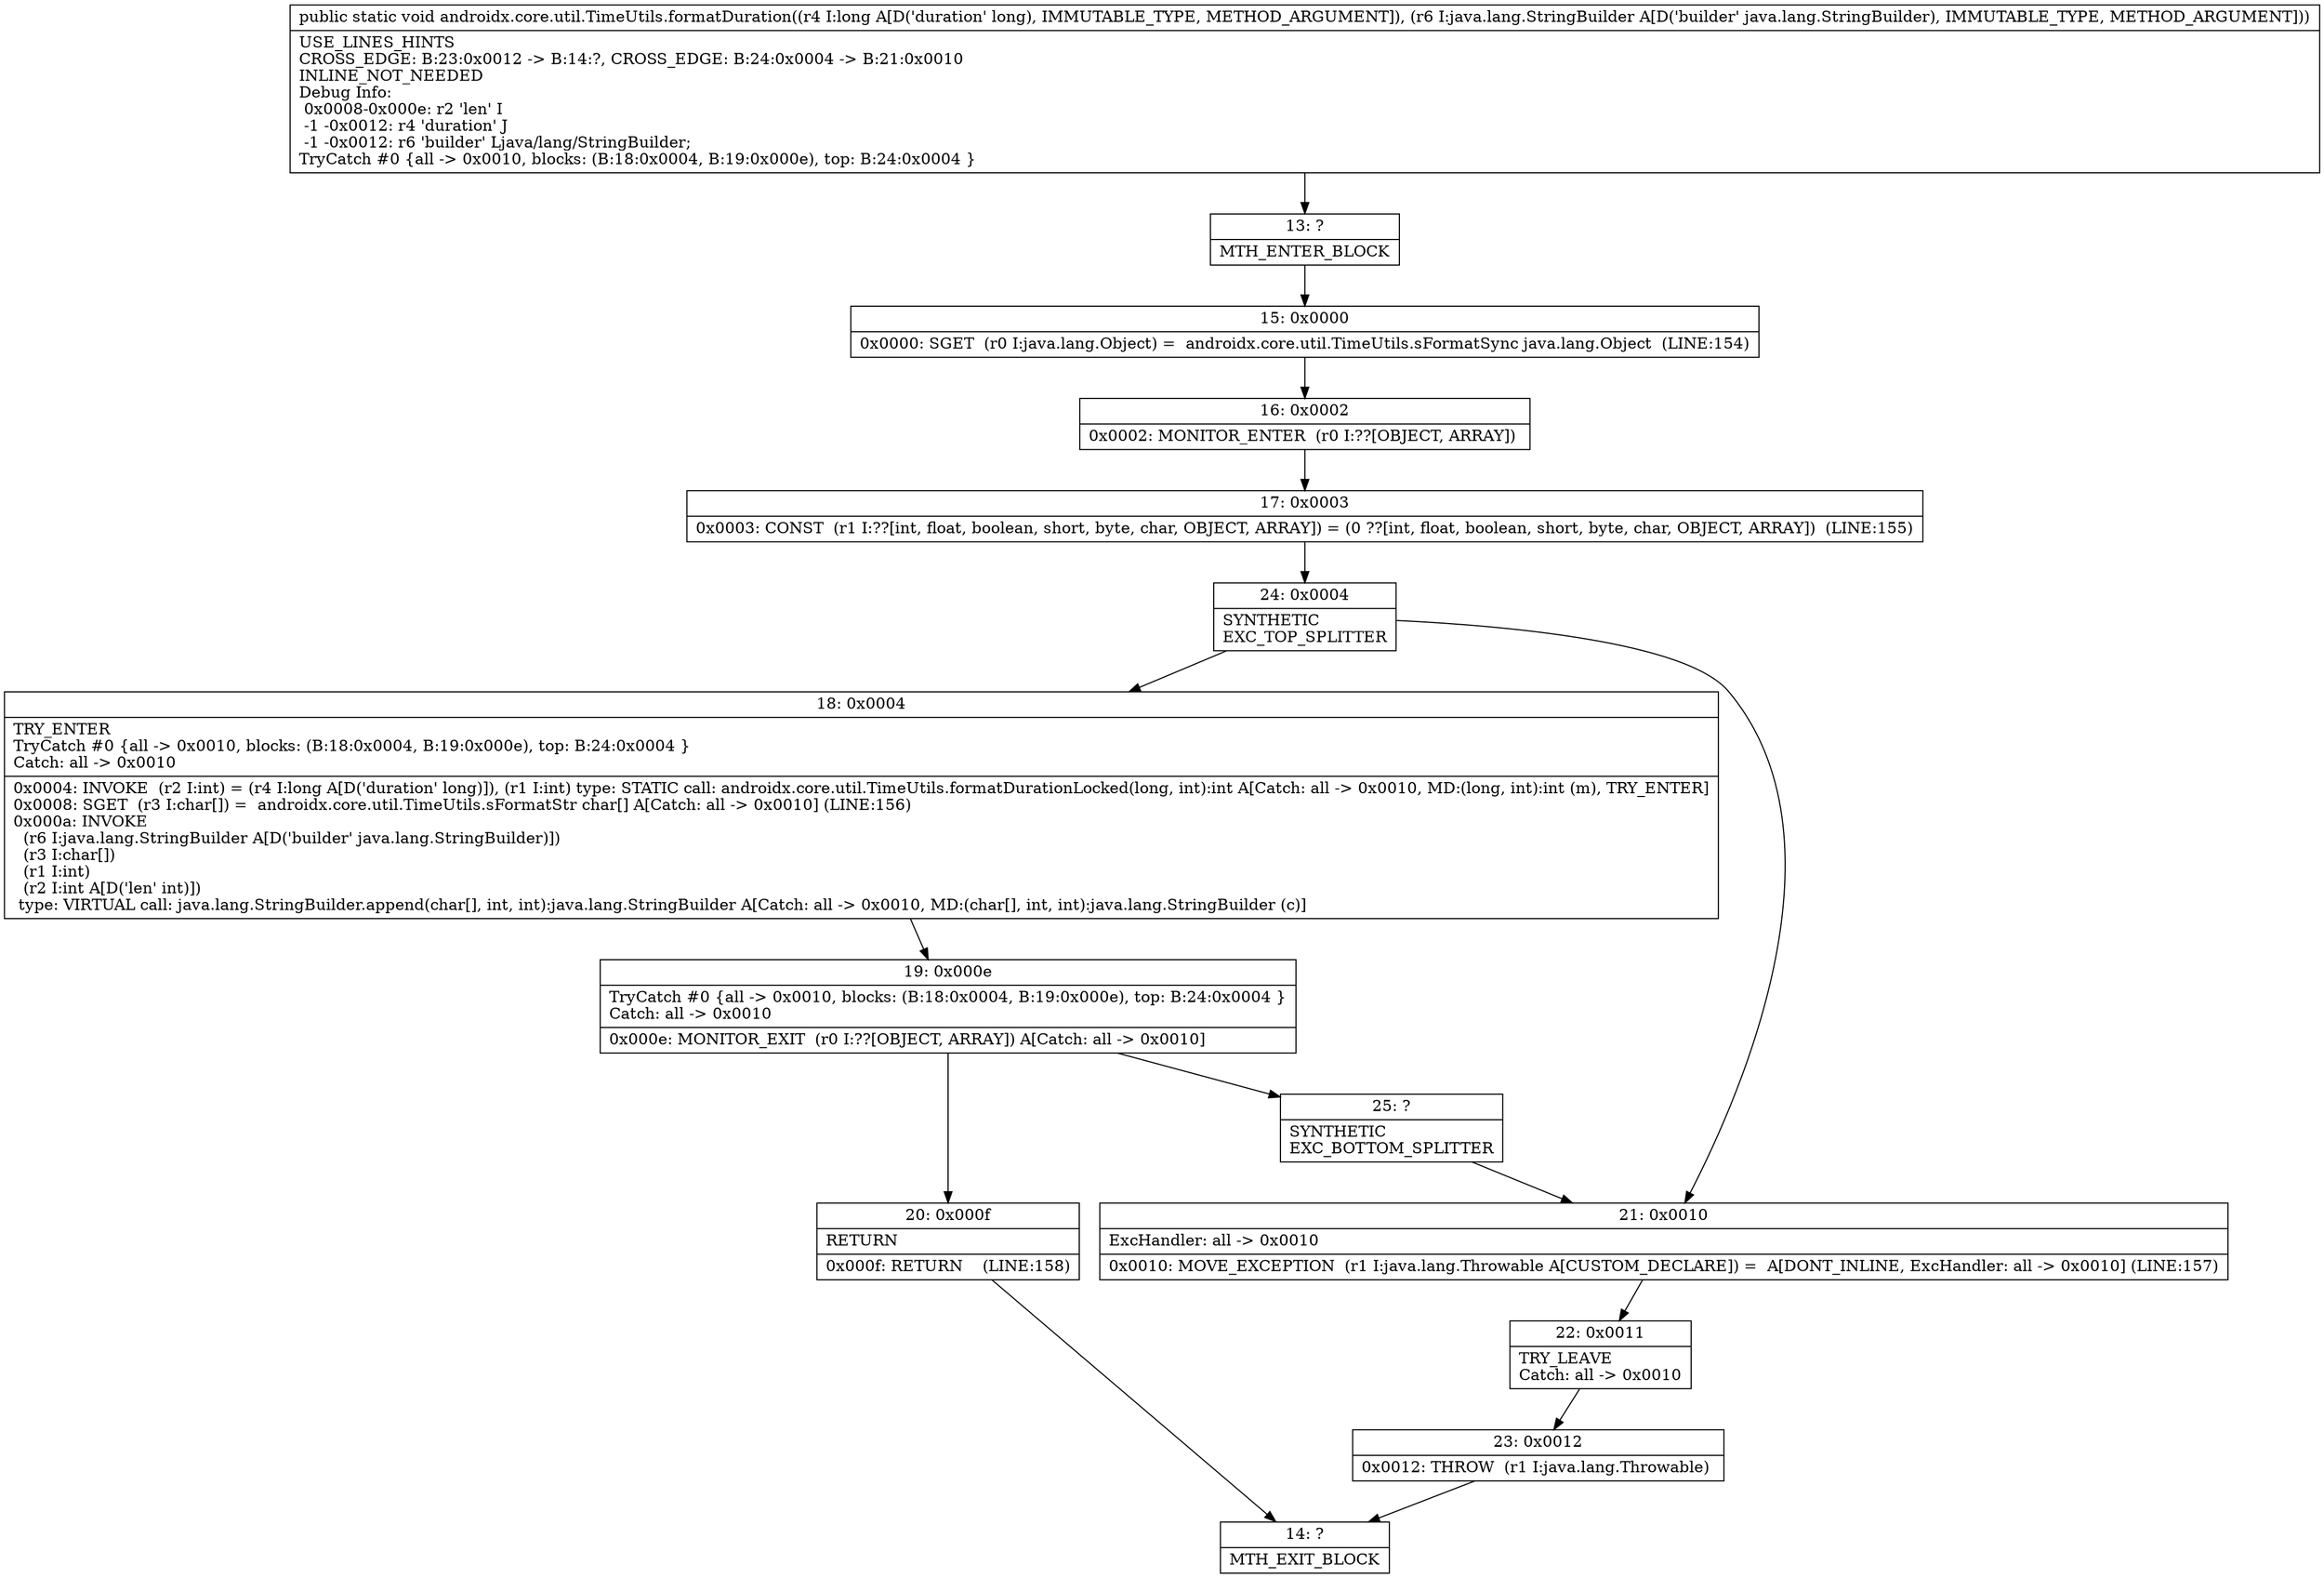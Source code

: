 digraph "CFG forandroidx.core.util.TimeUtils.formatDuration(JLjava\/lang\/StringBuilder;)V" {
Node_13 [shape=record,label="{13\:\ ?|MTH_ENTER_BLOCK\l}"];
Node_15 [shape=record,label="{15\:\ 0x0000|0x0000: SGET  (r0 I:java.lang.Object) =  androidx.core.util.TimeUtils.sFormatSync java.lang.Object  (LINE:154)\l}"];
Node_16 [shape=record,label="{16\:\ 0x0002|0x0002: MONITOR_ENTER  (r0 I:??[OBJECT, ARRAY]) \l}"];
Node_17 [shape=record,label="{17\:\ 0x0003|0x0003: CONST  (r1 I:??[int, float, boolean, short, byte, char, OBJECT, ARRAY]) = (0 ??[int, float, boolean, short, byte, char, OBJECT, ARRAY])  (LINE:155)\l}"];
Node_24 [shape=record,label="{24\:\ 0x0004|SYNTHETIC\lEXC_TOP_SPLITTER\l}"];
Node_18 [shape=record,label="{18\:\ 0x0004|TRY_ENTER\lTryCatch #0 \{all \-\> 0x0010, blocks: (B:18:0x0004, B:19:0x000e), top: B:24:0x0004 \}\lCatch: all \-\> 0x0010\l|0x0004: INVOKE  (r2 I:int) = (r4 I:long A[D('duration' long)]), (r1 I:int) type: STATIC call: androidx.core.util.TimeUtils.formatDurationLocked(long, int):int A[Catch: all \-\> 0x0010, MD:(long, int):int (m), TRY_ENTER]\l0x0008: SGET  (r3 I:char[]) =  androidx.core.util.TimeUtils.sFormatStr char[] A[Catch: all \-\> 0x0010] (LINE:156)\l0x000a: INVOKE  \l  (r6 I:java.lang.StringBuilder A[D('builder' java.lang.StringBuilder)])\l  (r3 I:char[])\l  (r1 I:int)\l  (r2 I:int A[D('len' int)])\l type: VIRTUAL call: java.lang.StringBuilder.append(char[], int, int):java.lang.StringBuilder A[Catch: all \-\> 0x0010, MD:(char[], int, int):java.lang.StringBuilder (c)]\l}"];
Node_19 [shape=record,label="{19\:\ 0x000e|TryCatch #0 \{all \-\> 0x0010, blocks: (B:18:0x0004, B:19:0x000e), top: B:24:0x0004 \}\lCatch: all \-\> 0x0010\l|0x000e: MONITOR_EXIT  (r0 I:??[OBJECT, ARRAY]) A[Catch: all \-\> 0x0010]\l}"];
Node_20 [shape=record,label="{20\:\ 0x000f|RETURN\l|0x000f: RETURN    (LINE:158)\l}"];
Node_14 [shape=record,label="{14\:\ ?|MTH_EXIT_BLOCK\l}"];
Node_25 [shape=record,label="{25\:\ ?|SYNTHETIC\lEXC_BOTTOM_SPLITTER\l}"];
Node_21 [shape=record,label="{21\:\ 0x0010|ExcHandler: all \-\> 0x0010\l|0x0010: MOVE_EXCEPTION  (r1 I:java.lang.Throwable A[CUSTOM_DECLARE]) =  A[DONT_INLINE, ExcHandler: all \-\> 0x0010] (LINE:157)\l}"];
Node_22 [shape=record,label="{22\:\ 0x0011|TRY_LEAVE\lCatch: all \-\> 0x0010\l}"];
Node_23 [shape=record,label="{23\:\ 0x0012|0x0012: THROW  (r1 I:java.lang.Throwable) \l}"];
MethodNode[shape=record,label="{public static void androidx.core.util.TimeUtils.formatDuration((r4 I:long A[D('duration' long), IMMUTABLE_TYPE, METHOD_ARGUMENT]), (r6 I:java.lang.StringBuilder A[D('builder' java.lang.StringBuilder), IMMUTABLE_TYPE, METHOD_ARGUMENT]))  | USE_LINES_HINTS\lCROSS_EDGE: B:23:0x0012 \-\> B:14:?, CROSS_EDGE: B:24:0x0004 \-\> B:21:0x0010\lINLINE_NOT_NEEDED\lDebug Info:\l  0x0008\-0x000e: r2 'len' I\l  \-1 \-0x0012: r4 'duration' J\l  \-1 \-0x0012: r6 'builder' Ljava\/lang\/StringBuilder;\lTryCatch #0 \{all \-\> 0x0010, blocks: (B:18:0x0004, B:19:0x000e), top: B:24:0x0004 \}\l}"];
MethodNode -> Node_13;Node_13 -> Node_15;
Node_15 -> Node_16;
Node_16 -> Node_17;
Node_17 -> Node_24;
Node_24 -> Node_18;
Node_24 -> Node_21;
Node_18 -> Node_19;
Node_19 -> Node_20;
Node_19 -> Node_25;
Node_20 -> Node_14;
Node_25 -> Node_21;
Node_21 -> Node_22;
Node_22 -> Node_23;
Node_23 -> Node_14;
}

